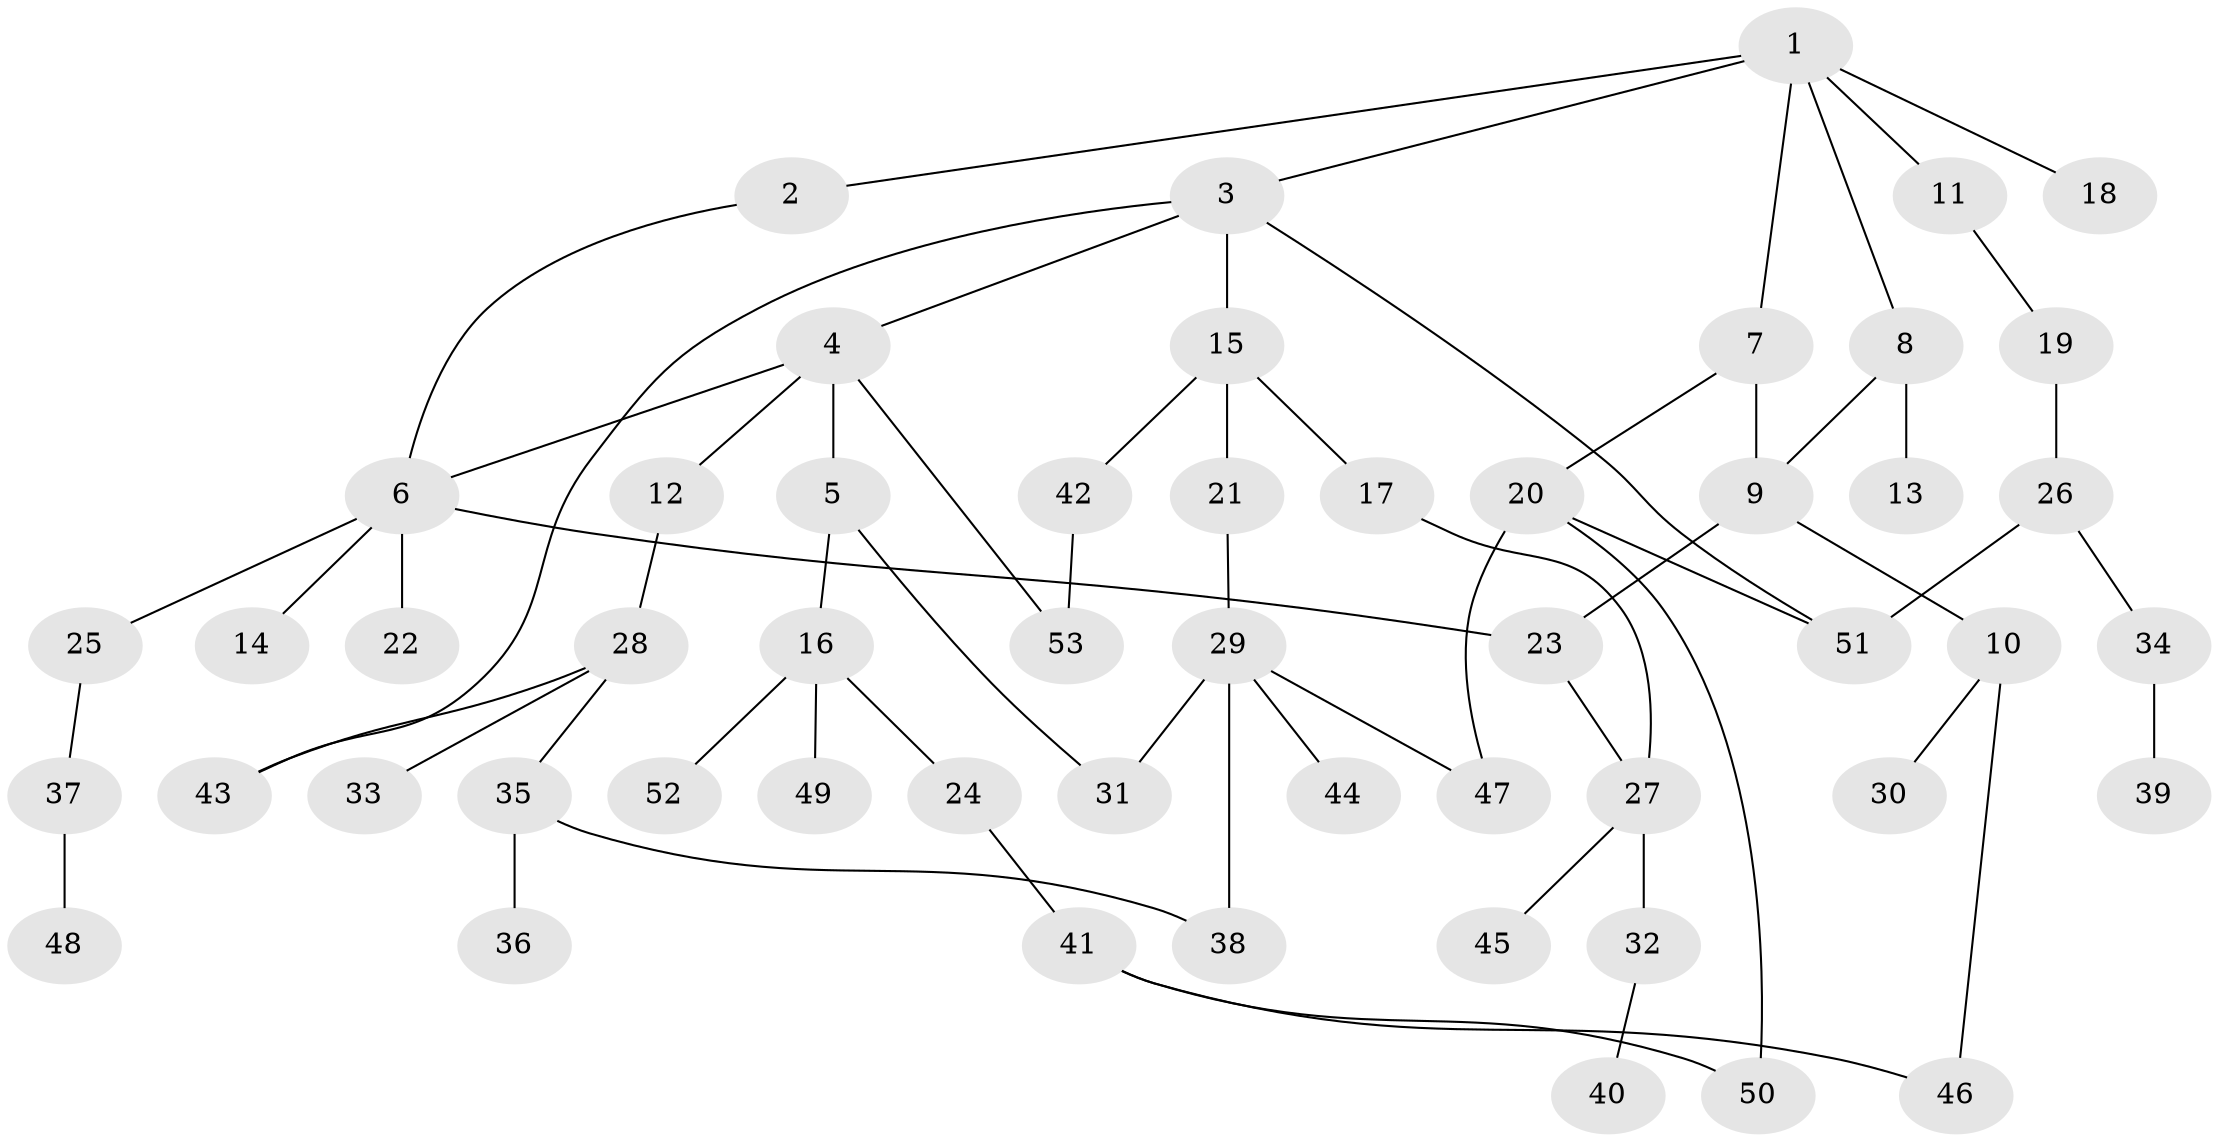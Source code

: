 // coarse degree distribution, {6: 0.03225806451612903, 2: 0.22580645161290322, 8: 0.03225806451612903, 3: 0.16129032258064516, 5: 0.0967741935483871, 1: 0.3225806451612903, 4: 0.12903225806451613}
// Generated by graph-tools (version 1.1) at 2025/17/03/04/25 18:17:01]
// undirected, 53 vertices, 65 edges
graph export_dot {
graph [start="1"]
  node [color=gray90,style=filled];
  1;
  2;
  3;
  4;
  5;
  6;
  7;
  8;
  9;
  10;
  11;
  12;
  13;
  14;
  15;
  16;
  17;
  18;
  19;
  20;
  21;
  22;
  23;
  24;
  25;
  26;
  27;
  28;
  29;
  30;
  31;
  32;
  33;
  34;
  35;
  36;
  37;
  38;
  39;
  40;
  41;
  42;
  43;
  44;
  45;
  46;
  47;
  48;
  49;
  50;
  51;
  52;
  53;
  1 -- 2;
  1 -- 3;
  1 -- 7;
  1 -- 8;
  1 -- 11;
  1 -- 18;
  2 -- 6;
  3 -- 4;
  3 -- 15;
  3 -- 43;
  3 -- 51;
  4 -- 5;
  4 -- 12;
  4 -- 6;
  4 -- 53;
  5 -- 16;
  5 -- 31;
  6 -- 14;
  6 -- 22;
  6 -- 25;
  6 -- 23;
  7 -- 20;
  7 -- 9;
  8 -- 9;
  8 -- 13;
  9 -- 10;
  9 -- 23;
  10 -- 30;
  10 -- 46;
  11 -- 19;
  12 -- 28;
  15 -- 17;
  15 -- 21;
  15 -- 42;
  16 -- 24;
  16 -- 49;
  16 -- 52;
  17 -- 27;
  19 -- 26;
  20 -- 47;
  20 -- 50;
  20 -- 51;
  21 -- 29;
  23 -- 27;
  24 -- 41;
  25 -- 37;
  26 -- 34;
  26 -- 51;
  27 -- 32;
  27 -- 45;
  28 -- 33;
  28 -- 35;
  28 -- 43;
  29 -- 44;
  29 -- 47;
  29 -- 38;
  29 -- 31;
  32 -- 40;
  34 -- 39;
  35 -- 36;
  35 -- 38;
  37 -- 48;
  41 -- 46;
  41 -- 50;
  42 -- 53;
}
